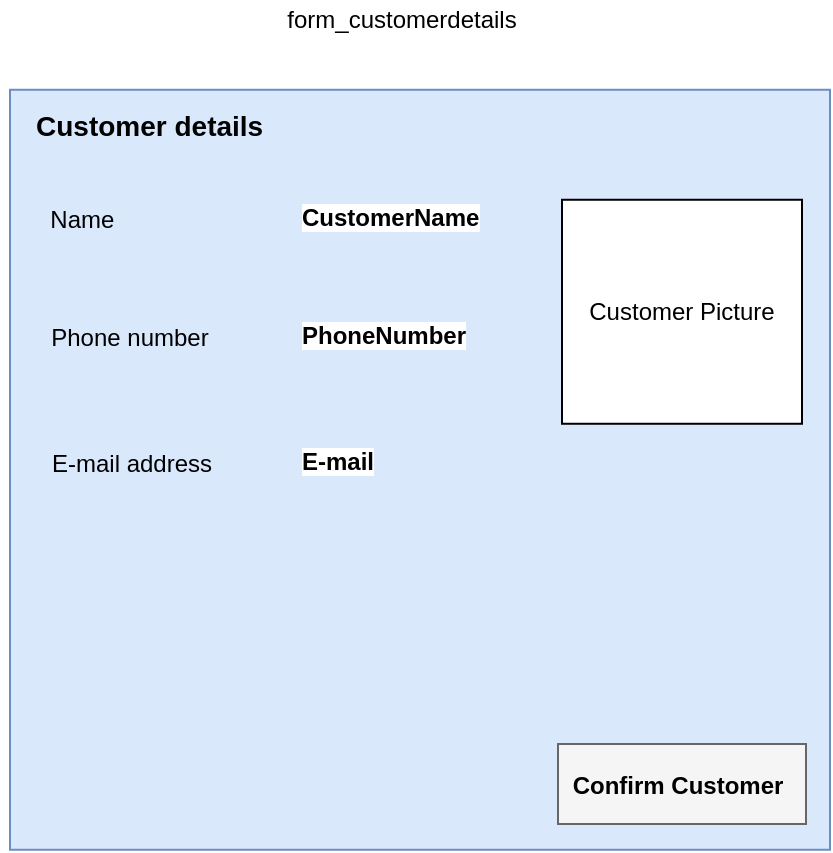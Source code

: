 <mxfile version="14.1.8" type="device"><diagram id="j6u6xv3SdTTQd5m3po2J" name="Page-1"><mxGraphModel dx="2506" dy="-1844" grid="1" gridSize="10" guides="1" tooltips="1" connect="1" arrows="1" fold="1" page="1" pageScale="1" pageWidth="827" pageHeight="1169" math="0" shadow="0"><root><mxCell id="0"/><mxCell id="1" parent="0"/><mxCell id="6V2PLOAe7L22xAchW26f-22" value="" style="group" vertex="1" connectable="0" parent="1"><mxGeometry x="-1441" y="2514.88" width="415" height="380" as="geometry"/></mxCell><mxCell id="6V2PLOAe7L22xAchW26f-11" value="" style="rounded=0;whiteSpace=wrap;html=1;fillColor=#dae8fc;strokeColor=#6c8ebf;" vertex="1" parent="6V2PLOAe7L22xAchW26f-22"><mxGeometry x="5" width="410" height="380" as="geometry"/></mxCell><mxCell id="6V2PLOAe7L22xAchW26f-12" value="&amp;nbsp;Name" style="text;html=1;strokeColor=none;fillColor=none;align=center;verticalAlign=middle;whiteSpace=wrap;rounded=0;" vertex="1" parent="6V2PLOAe7L22xAchW26f-22"><mxGeometry y="55" width="79" height="20" as="geometry"/></mxCell><mxCell id="6V2PLOAe7L22xAchW26f-13" value="Phone number" style="text;html=1;strokeColor=none;fillColor=none;align=center;verticalAlign=middle;whiteSpace=wrap;rounded=0;" vertex="1" parent="6V2PLOAe7L22xAchW26f-22"><mxGeometry x="20" y="114" width="90" height="20" as="geometry"/></mxCell><mxCell id="6V2PLOAe7L22xAchW26f-14" value="&lt;b&gt;&lt;font style=&quot;font-size: 14px&quot;&gt;Customer details&lt;/font&gt;&lt;/b&gt;" style="text;html=1;strokeColor=none;fillColor=none;align=left;verticalAlign=middle;whiteSpace=wrap;rounded=0;" vertex="1" parent="6V2PLOAe7L22xAchW26f-22"><mxGeometry x="16" y="8.12" width="129" height="20" as="geometry"/></mxCell><mxCell id="6V2PLOAe7L22xAchW26f-15" value="Customer Picture" style="rounded=0;whiteSpace=wrap;html=1;" vertex="1" parent="6V2PLOAe7L22xAchW26f-22"><mxGeometry x="281" y="55" width="120" height="112" as="geometry"/></mxCell><mxCell id="6V2PLOAe7L22xAchW26f-16" value="" style="rounded=0;whiteSpace=wrap;html=1;fillColor=#f5f5f5;strokeColor=#666666;fontColor=#333333;" vertex="1" parent="6V2PLOAe7L22xAchW26f-22"><mxGeometry x="279" y="327.12" width="124" height="40" as="geometry"/></mxCell><mxCell id="6V2PLOAe7L22xAchW26f-17" value="&lt;h1&gt;&lt;font style=&quot;font-size: 12px&quot;&gt;Confirm Customer&lt;/font&gt;&lt;/h1&gt;" style="text;html=1;strokeColor=none;fillColor=none;spacing=5;spacingTop=-20;whiteSpace=wrap;overflow=hidden;rounded=0;align=center;" vertex="1" parent="6V2PLOAe7L22xAchW26f-22"><mxGeometry x="279" y="324.12" width="120" height="30" as="geometry"/></mxCell><mxCell id="6V2PLOAe7L22xAchW26f-18" value="&lt;b style=&quot;color: rgb(0 , 0 , 0) ; font-family: &amp;#34;helvetica&amp;#34; ; font-size: 12px ; font-style: normal ; letter-spacing: normal ; text-align: center ; text-indent: 0px ; text-transform: none ; word-spacing: 0px&quot;&gt;CustomerName&lt;/b&gt;" style="text;whiteSpace=wrap;html=1;labelBackgroundColor=#FFFFFF;" vertex="1" parent="6V2PLOAe7L22xAchW26f-22"><mxGeometry x="149" y="50" width="80" height="30" as="geometry"/></mxCell><mxCell id="6V2PLOAe7L22xAchW26f-19" value="&lt;div style=&quot;text-align: center&quot;&gt;&lt;font face=&quot;helvetica&quot;&gt;&lt;b&gt;PhoneNumber&lt;/b&gt;&lt;/font&gt;&lt;/div&gt;" style="text;whiteSpace=wrap;html=1;labelBackgroundColor=#FFFFFF;" vertex="1" parent="6V2PLOAe7L22xAchW26f-22"><mxGeometry x="149" y="109" width="80" height="30" as="geometry"/></mxCell><mxCell id="6V2PLOAe7L22xAchW26f-20" value="E-mail address" style="text;html=1;strokeColor=none;fillColor=none;align=center;verticalAlign=middle;whiteSpace=wrap;rounded=0;" vertex="1" parent="6V2PLOAe7L22xAchW26f-22"><mxGeometry x="21" y="177.12" width="90" height="20" as="geometry"/></mxCell><mxCell id="6V2PLOAe7L22xAchW26f-21" value="&lt;div style=&quot;text-align: center&quot;&gt;&lt;font face=&quot;helvetica&quot;&gt;&lt;b&gt;E-mail&lt;/b&gt;&lt;/font&gt;&lt;/div&gt;" style="text;whiteSpace=wrap;html=1;labelBackgroundColor=#FFFFFF;" vertex="1" parent="6V2PLOAe7L22xAchW26f-22"><mxGeometry x="149" y="172.12" width="80" height="30" as="geometry"/></mxCell><mxCell id="6V2PLOAe7L22xAchW26f-23" value="form_customerdetails" style="text;html=1;strokeColor=none;fillColor=none;align=center;verticalAlign=middle;whiteSpace=wrap;rounded=0;" vertex="1" parent="1"><mxGeometry x="-1260" y="2470" width="40" height="20" as="geometry"/></mxCell></root></mxGraphModel></diagram></mxfile>